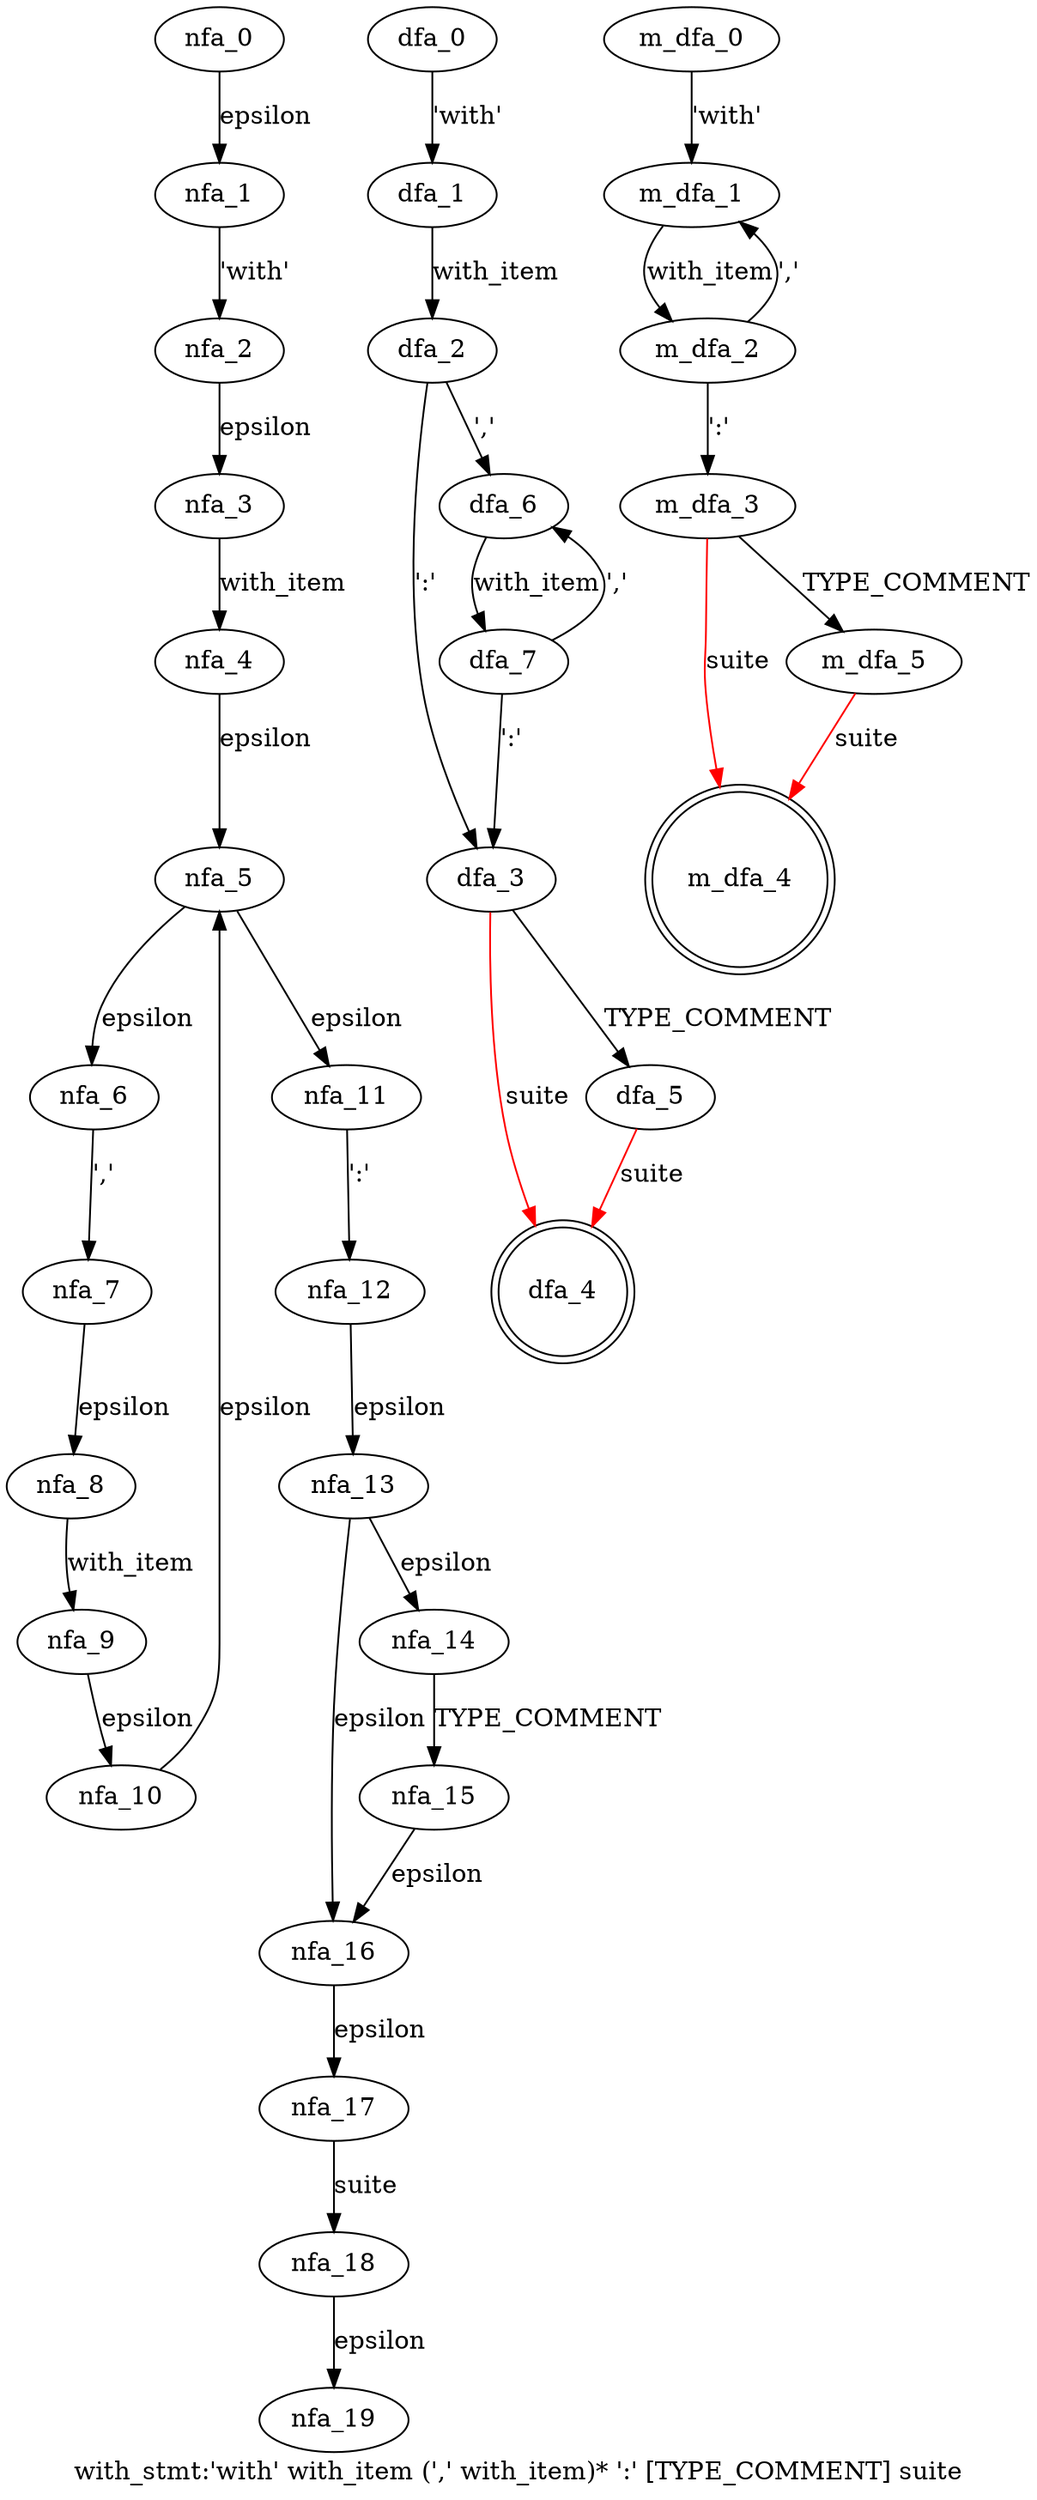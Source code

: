 digraph with_stmt {
 graph[label="with_stmt:'with' with_item (',' with_item)* ':' [TYPE_COMMENT] suite"]
 subgraph with_stmt_nfa {
  nfa_0->nfa_1[label="epsilon"]
  nfa_1->nfa_2[label="'with'"]
  nfa_2->nfa_3[label="epsilon"]
  nfa_3->nfa_4[label="with_item"]
  nfa_4->nfa_5[label="epsilon"]
  nfa_5->nfa_6[label="epsilon"]
  nfa_6->nfa_7[label="','"]
  nfa_7->nfa_8[label="epsilon"]
  nfa_8->nfa_9[label="with_item"]
  nfa_9->nfa_10[label="epsilon"]
  nfa_10->nfa_5[label="epsilon"]
  nfa_5->nfa_11[label="epsilon"]
  nfa_11->nfa_12[label="':'"]
  nfa_12->nfa_13[label="epsilon"]
  nfa_13->nfa_14[label="epsilon"]
  nfa_14->nfa_15[label="TYPE_COMMENT"]
  nfa_15->nfa_16[label="epsilon"]
  nfa_16->nfa_17[label="epsilon"]
  nfa_17->nfa_18[label="suite"]
  nfa_18->nfa_19[label="epsilon"]
  nfa_13->nfa_16[label="epsilon"]
  }
 subgraph with_stmt_dfa {
  dfa_0->dfa_1[label="'with'"]
  dfa_1->dfa_2[label="with_item"]
  dfa_2->dfa_3[label="':'"]
  dfa_3->dfa_4[label="suite",color=red]
  dfa_3->dfa_5[label="TYPE_COMMENT"]
  dfa_5->dfa_4[label="suite",color=red]
  dfa_2->dfa_6[label="','"]
  dfa_6->dfa_7[label="with_item"]
  dfa_7->dfa_6[label="','"]
  dfa_7->dfa_3[label="':'"]
  dfa_4[shape=doublecircle]
  }
 subgraph with_stmt_m_dfa {
  m_dfa_0->m_dfa_1[label="'with'"]
  m_dfa_1->m_dfa_2[label="with_item"]
  m_dfa_2->m_dfa_1[label="','"]
  m_dfa_2->m_dfa_3[label="':'"]
  m_dfa_3->m_dfa_4[label="suite",color=red]
  m_dfa_3->m_dfa_5[label="TYPE_COMMENT"]
  m_dfa_5->m_dfa_4[label="suite",color=red]
  m_dfa_4[shape=doublecircle]
  }
}
